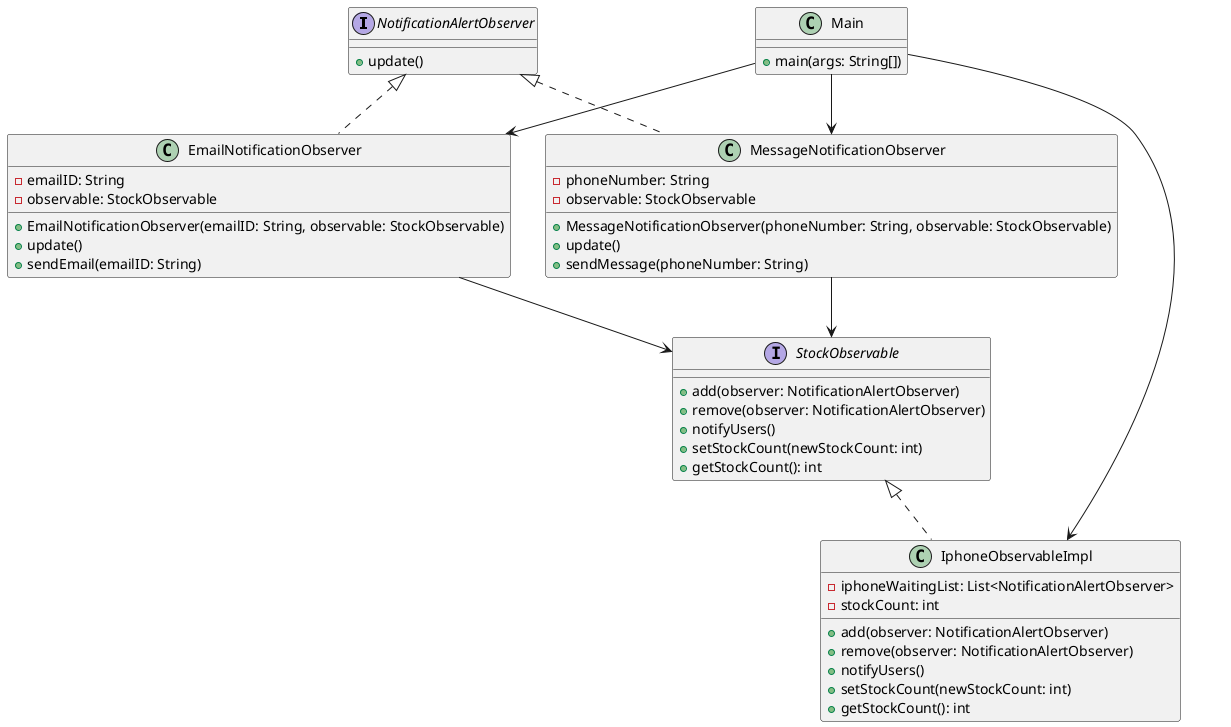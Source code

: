 @startuml ObserverPatternWithMain

' Interfaces
interface NotificationAlertObserver {
    +update()
}

interface StockObservable {
    +add(observer: NotificationAlertObserver)
    +remove(observer: NotificationAlertObserver)
    +notifyUsers()
    +setStockCount(newStockCount: int)
    +getStockCount(): int
}

' Concrete Observer - Email
class EmailNotificationObserver {
    -emailID: String
    -observable: StockObservable
    +EmailNotificationObserver(emailID: String, observable: StockObservable)
    +update()
    +sendEmail(emailID: String)
}

' Concrete Observer - SMS
class MessageNotificationObserver {
    -phoneNumber: String
    -observable: StockObservable
    +MessageNotificationObserver(phoneNumber: String, observable: StockObservable)
    +update()
    +sendMessage(phoneNumber: String)
}

' Observable Implementation
class IphoneObservableImpl {
    -iphoneWaitingList: List<NotificationAlertObserver>
    -stockCount: int
    +add(observer: NotificationAlertObserver)
    +remove(observer: NotificationAlertObserver)
    +notifyUsers()
    +setStockCount(newStockCount: int)
    +getStockCount(): int
}

' Main driver class
class Main {
    +main(args: String[])
}

' Inheritance Relationships
NotificationAlertObserver <|.. EmailNotificationObserver
NotificationAlertObserver <|.. MessageNotificationObserver

StockObservable <|.. IphoneObservableImpl

' Associations
EmailNotificationObserver --> StockObservable
MessageNotificationObserver --> StockObservable

Main --> IphoneObservableImpl
Main --> EmailNotificationObserver
Main --> MessageNotificationObserver

@enduml
